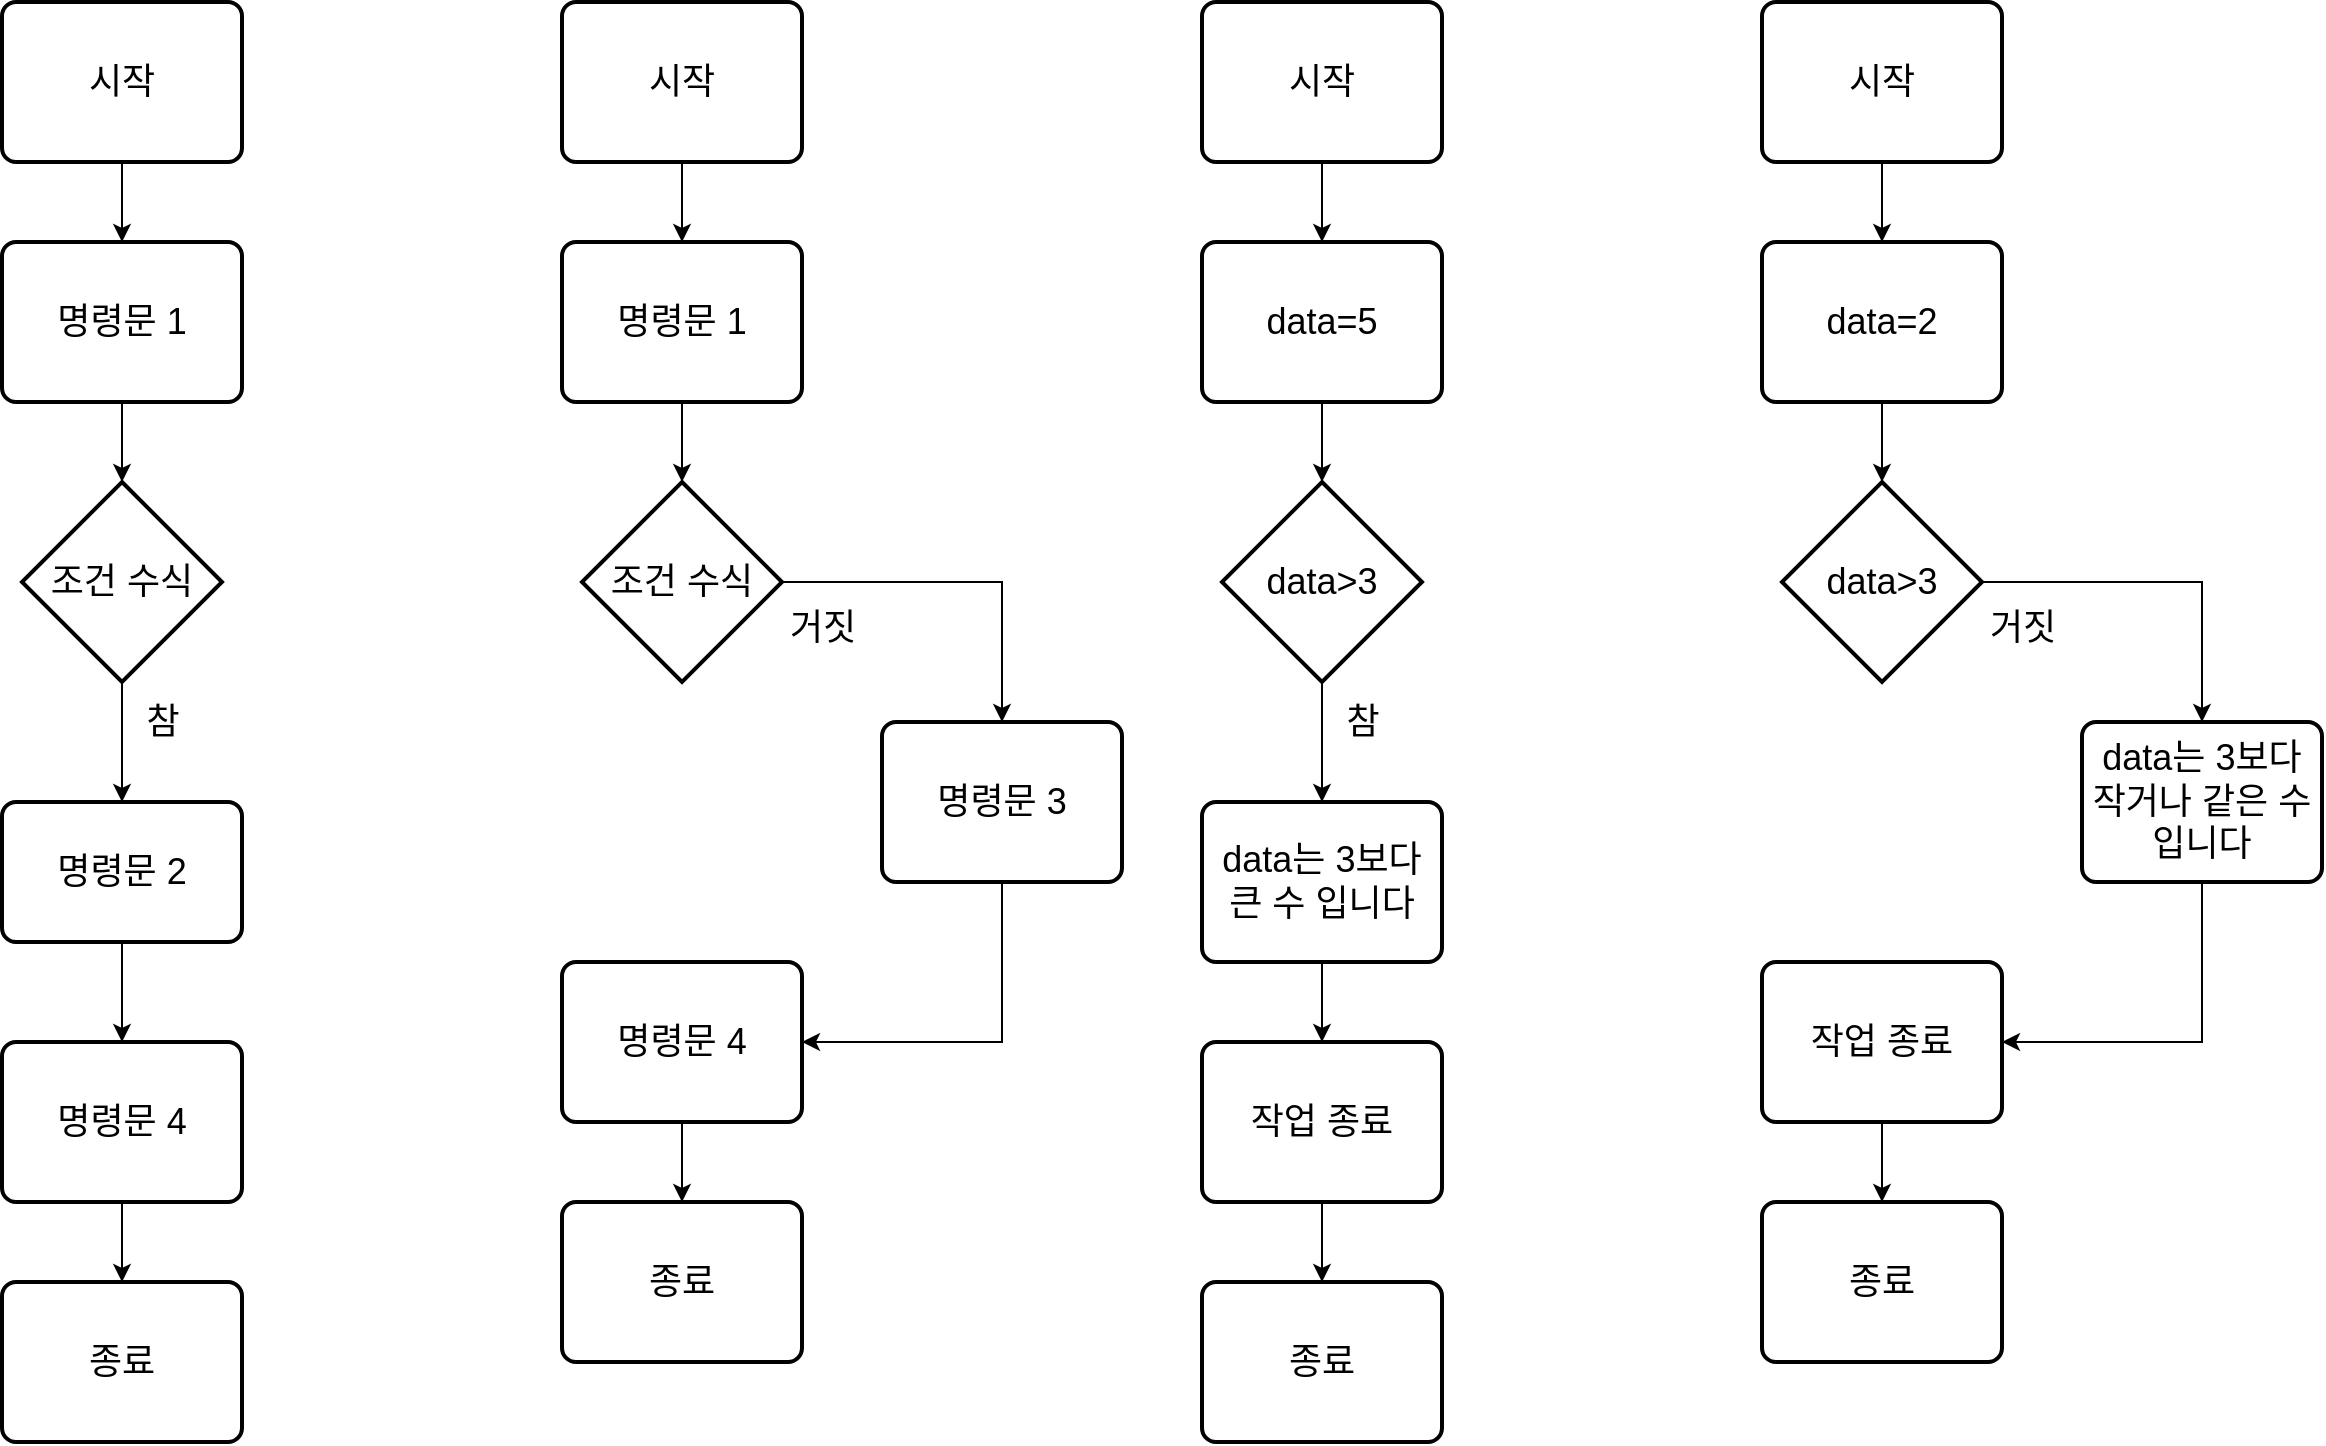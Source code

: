 <mxfile version="24.7.6">
  <diagram name="페이지-1" id="5iYa75iAvnSAS26XuTEB">
    <mxGraphModel dx="1221" dy="733" grid="1" gridSize="10" guides="1" tooltips="1" connect="1" arrows="1" fold="1" page="1" pageScale="1" pageWidth="1169" pageHeight="827" math="0" shadow="0">
      <root>
        <mxCell id="0" />
        <mxCell id="1" parent="0" />
        <mxCell id="q9IKn5R6Y4CoZHb4cSiv-56" value="" style="group" vertex="1" connectable="0" parent="1">
          <mxGeometry x="80" y="40" width="1160" height="720" as="geometry" />
        </mxCell>
        <mxCell id="q9IKn5R6Y4CoZHb4cSiv-28" value="" style="group" vertex="1" connectable="0" parent="q9IKn5R6Y4CoZHb4cSiv-56">
          <mxGeometry width="560" height="720" as="geometry" />
        </mxCell>
        <mxCell id="q9IKn5R6Y4CoZHb4cSiv-11" value="명령문 3" style="rounded=1;whiteSpace=wrap;html=1;absoluteArcSize=1;arcSize=14;strokeWidth=2;fontSize=18;" vertex="1" parent="q9IKn5R6Y4CoZHb4cSiv-28">
          <mxGeometry x="440" y="360" width="120" height="80" as="geometry" />
        </mxCell>
        <mxCell id="q9IKn5R6Y4CoZHb4cSiv-27" value="" style="group" vertex="1" connectable="0" parent="q9IKn5R6Y4CoZHb4cSiv-28">
          <mxGeometry width="440" height="720" as="geometry" />
        </mxCell>
        <mxCell id="q9IKn5R6Y4CoZHb4cSiv-2" style="edgeStyle=orthogonalEdgeStyle;rounded=0;orthogonalLoop=1;jettySize=auto;html=1;" edge="1" parent="q9IKn5R6Y4CoZHb4cSiv-27" source="q9IKn5R6Y4CoZHb4cSiv-3" target="q9IKn5R6Y4CoZHb4cSiv-4">
          <mxGeometry relative="1" as="geometry" />
        </mxCell>
        <mxCell id="q9IKn5R6Y4CoZHb4cSiv-3" value="시작" style="rounded=1;whiteSpace=wrap;html=1;absoluteArcSize=1;arcSize=14;strokeWidth=2;fontSize=18;" vertex="1" parent="q9IKn5R6Y4CoZHb4cSiv-27">
          <mxGeometry x="280" width="120" height="80" as="geometry" />
        </mxCell>
        <mxCell id="q9IKn5R6Y4CoZHb4cSiv-4" value="명령문 1" style="rounded=1;whiteSpace=wrap;html=1;absoluteArcSize=1;arcSize=14;strokeWidth=2;fontSize=18;" vertex="1" parent="q9IKn5R6Y4CoZHb4cSiv-27">
          <mxGeometry x="280" y="120" width="120" height="80" as="geometry" />
        </mxCell>
        <mxCell id="q9IKn5R6Y4CoZHb4cSiv-6" value="조건 수식" style="strokeWidth=2;html=1;shape=mxgraph.flowchart.decision;whiteSpace=wrap;fontSize=18;" vertex="1" parent="q9IKn5R6Y4CoZHb4cSiv-27">
          <mxGeometry x="290" y="240" width="100" height="100" as="geometry" />
        </mxCell>
        <mxCell id="q9IKn5R6Y4CoZHb4cSiv-7" style="edgeStyle=orthogonalEdgeStyle;rounded=0;orthogonalLoop=1;jettySize=auto;html=1;exitX=0.5;exitY=1;exitDx=0;exitDy=0;entryX=0.5;entryY=0;entryDx=0;entryDy=0;entryPerimeter=0;" edge="1" parent="q9IKn5R6Y4CoZHb4cSiv-27" source="q9IKn5R6Y4CoZHb4cSiv-4" target="q9IKn5R6Y4CoZHb4cSiv-6">
          <mxGeometry relative="1" as="geometry" />
        </mxCell>
        <mxCell id="q9IKn5R6Y4CoZHb4cSiv-12" style="edgeStyle=orthogonalEdgeStyle;rounded=0;orthogonalLoop=1;jettySize=auto;html=1;exitX=0.5;exitY=1;exitDx=0;exitDy=0;entryX=0.5;entryY=0;entryDx=0;entryDy=0;" edge="1" parent="q9IKn5R6Y4CoZHb4cSiv-27" source="q9IKn5R6Y4CoZHb4cSiv-13">
          <mxGeometry relative="1" as="geometry">
            <mxPoint x="340" y="600" as="targetPoint" />
          </mxGeometry>
        </mxCell>
        <mxCell id="q9IKn5R6Y4CoZHb4cSiv-13" value="명령문 4" style="rounded=1;whiteSpace=wrap;html=1;absoluteArcSize=1;arcSize=14;strokeWidth=2;fontSize=18;" vertex="1" parent="q9IKn5R6Y4CoZHb4cSiv-27">
          <mxGeometry x="280" y="480" width="120" height="80" as="geometry" />
        </mxCell>
        <mxCell id="q9IKn5R6Y4CoZHb4cSiv-14" value="종료" style="rounded=1;whiteSpace=wrap;html=1;absoluteArcSize=1;arcSize=14;strokeWidth=2;fontSize=18;" vertex="1" parent="q9IKn5R6Y4CoZHb4cSiv-27">
          <mxGeometry x="280" y="600" width="120" height="80" as="geometry" />
        </mxCell>
        <mxCell id="q9IKn5R6Y4CoZHb4cSiv-15" style="edgeStyle=orthogonalEdgeStyle;rounded=0;orthogonalLoop=1;jettySize=auto;html=1;" edge="1" parent="q9IKn5R6Y4CoZHb4cSiv-27" source="q9IKn5R6Y4CoZHb4cSiv-16" target="q9IKn5R6Y4CoZHb4cSiv-17">
          <mxGeometry relative="1" as="geometry" />
        </mxCell>
        <mxCell id="q9IKn5R6Y4CoZHb4cSiv-16" value="시작" style="rounded=1;whiteSpace=wrap;html=1;absoluteArcSize=1;arcSize=14;strokeWidth=2;fontSize=18;" vertex="1" parent="q9IKn5R6Y4CoZHb4cSiv-27">
          <mxGeometry width="120" height="80" as="geometry" />
        </mxCell>
        <mxCell id="q9IKn5R6Y4CoZHb4cSiv-17" value="명령문 1" style="rounded=1;whiteSpace=wrap;html=1;absoluteArcSize=1;arcSize=14;strokeWidth=2;fontSize=18;" vertex="1" parent="q9IKn5R6Y4CoZHb4cSiv-27">
          <mxGeometry y="120" width="120" height="80" as="geometry" />
        </mxCell>
        <mxCell id="q9IKn5R6Y4CoZHb4cSiv-18" style="edgeStyle=orthogonalEdgeStyle;rounded=0;orthogonalLoop=1;jettySize=auto;html=1;exitX=0.5;exitY=1;exitDx=0;exitDy=0;exitPerimeter=0;entryX=0.5;entryY=0;entryDx=0;entryDy=0;" edge="1" parent="q9IKn5R6Y4CoZHb4cSiv-27" source="q9IKn5R6Y4CoZHb4cSiv-19" target="q9IKn5R6Y4CoZHb4cSiv-26">
          <mxGeometry relative="1" as="geometry">
            <mxPoint x="70" y="380" as="targetPoint" />
          </mxGeometry>
        </mxCell>
        <mxCell id="q9IKn5R6Y4CoZHb4cSiv-19" value="조건 수식" style="strokeWidth=2;html=1;shape=mxgraph.flowchart.decision;whiteSpace=wrap;fontSize=18;" vertex="1" parent="q9IKn5R6Y4CoZHb4cSiv-27">
          <mxGeometry x="10" y="240" width="100" height="100" as="geometry" />
        </mxCell>
        <mxCell id="q9IKn5R6Y4CoZHb4cSiv-20" style="edgeStyle=orthogonalEdgeStyle;rounded=0;orthogonalLoop=1;jettySize=auto;html=1;exitX=0.5;exitY=1;exitDx=0;exitDy=0;entryX=0.5;entryY=0;entryDx=0;entryDy=0;entryPerimeter=0;" edge="1" parent="q9IKn5R6Y4CoZHb4cSiv-27" source="q9IKn5R6Y4CoZHb4cSiv-17" target="q9IKn5R6Y4CoZHb4cSiv-19">
          <mxGeometry relative="1" as="geometry" />
        </mxCell>
        <mxCell id="q9IKn5R6Y4CoZHb4cSiv-21" style="edgeStyle=orthogonalEdgeStyle;rounded=0;orthogonalLoop=1;jettySize=auto;html=1;exitX=0.5;exitY=1;exitDx=0;exitDy=0;entryX=0.5;entryY=0;entryDx=0;entryDy=0;" edge="1" parent="q9IKn5R6Y4CoZHb4cSiv-27" source="q9IKn5R6Y4CoZHb4cSiv-22" target="q9IKn5R6Y4CoZHb4cSiv-23">
          <mxGeometry relative="1" as="geometry" />
        </mxCell>
        <mxCell id="q9IKn5R6Y4CoZHb4cSiv-22" value="명령문 4" style="rounded=1;whiteSpace=wrap;html=1;absoluteArcSize=1;arcSize=14;strokeWidth=2;fontSize=18;" vertex="1" parent="q9IKn5R6Y4CoZHb4cSiv-27">
          <mxGeometry y="520" width="120" height="80" as="geometry" />
        </mxCell>
        <mxCell id="q9IKn5R6Y4CoZHb4cSiv-23" value="종료" style="rounded=1;whiteSpace=wrap;html=1;absoluteArcSize=1;arcSize=14;strokeWidth=2;fontSize=18;" vertex="1" parent="q9IKn5R6Y4CoZHb4cSiv-27">
          <mxGeometry y="640" width="120" height="80" as="geometry" />
        </mxCell>
        <mxCell id="q9IKn5R6Y4CoZHb4cSiv-24" value="거짓" style="text;html=1;align=center;verticalAlign=middle;resizable=0;points=[];autosize=1;strokeColor=none;fillColor=none;fontSize=18;" vertex="1" parent="q9IKn5R6Y4CoZHb4cSiv-27">
          <mxGeometry x="380" y="293" width="60" height="40" as="geometry" />
        </mxCell>
        <mxCell id="q9IKn5R6Y4CoZHb4cSiv-25" value="참" style="text;html=1;align=center;verticalAlign=middle;resizable=0;points=[];autosize=1;strokeColor=none;fillColor=none;fontSize=18;" vertex="1" parent="q9IKn5R6Y4CoZHb4cSiv-27">
          <mxGeometry x="60" y="340" width="40" height="40" as="geometry" />
        </mxCell>
        <mxCell id="q9IKn5R6Y4CoZHb4cSiv-54" style="edgeStyle=orthogonalEdgeStyle;rounded=0;orthogonalLoop=1;jettySize=auto;html=1;entryX=0.5;entryY=0;entryDx=0;entryDy=0;" edge="1" parent="q9IKn5R6Y4CoZHb4cSiv-27" source="q9IKn5R6Y4CoZHb4cSiv-26" target="q9IKn5R6Y4CoZHb4cSiv-22">
          <mxGeometry relative="1" as="geometry" />
        </mxCell>
        <mxCell id="q9IKn5R6Y4CoZHb4cSiv-26" value="명령문 2" style="rounded=1;whiteSpace=wrap;html=1;absoluteArcSize=1;arcSize=14;strokeWidth=2;fontSize=18;" vertex="1" parent="q9IKn5R6Y4CoZHb4cSiv-27">
          <mxGeometry y="400" width="120" height="70" as="geometry" />
        </mxCell>
        <mxCell id="q9IKn5R6Y4CoZHb4cSiv-5" style="edgeStyle=orthogonalEdgeStyle;rounded=0;orthogonalLoop=1;jettySize=auto;html=1;exitX=1;exitY=0.5;exitDx=0;exitDy=0;exitPerimeter=0;entryX=0.5;entryY=0;entryDx=0;entryDy=0;entryPerimeter=0;" edge="1" parent="q9IKn5R6Y4CoZHb4cSiv-28" source="q9IKn5R6Y4CoZHb4cSiv-6" target="q9IKn5R6Y4CoZHb4cSiv-11">
          <mxGeometry relative="1" as="geometry">
            <mxPoint x="500" y="370" as="targetPoint" />
          </mxGeometry>
        </mxCell>
        <mxCell id="q9IKn5R6Y4CoZHb4cSiv-10" style="edgeStyle=orthogonalEdgeStyle;rounded=0;orthogonalLoop=1;jettySize=auto;html=1;entryX=1;entryY=0.5;entryDx=0;entryDy=0;exitX=0.5;exitY=1;exitDx=0;exitDy=0;" edge="1" parent="q9IKn5R6Y4CoZHb4cSiv-28" source="q9IKn5R6Y4CoZHb4cSiv-11" target="q9IKn5R6Y4CoZHb4cSiv-13">
          <mxGeometry relative="1" as="geometry">
            <mxPoint x="580" y="520" as="sourcePoint" />
            <mxPoint x="480" y="620" as="targetPoint" />
          </mxGeometry>
        </mxCell>
        <mxCell id="q9IKn5R6Y4CoZHb4cSiv-29" value="" style="group" vertex="1" connectable="0" parent="q9IKn5R6Y4CoZHb4cSiv-56">
          <mxGeometry x="600" width="560" height="720" as="geometry" />
        </mxCell>
        <mxCell id="q9IKn5R6Y4CoZHb4cSiv-30" value="data는 3보다 작거나 같은 수 입니다" style="rounded=1;whiteSpace=wrap;html=1;absoluteArcSize=1;arcSize=14;strokeWidth=2;fontSize=18;" vertex="1" parent="q9IKn5R6Y4CoZHb4cSiv-29">
          <mxGeometry x="440" y="360" width="120" height="80" as="geometry" />
        </mxCell>
        <mxCell id="q9IKn5R6Y4CoZHb4cSiv-31" value="" style="group" vertex="1" connectable="0" parent="q9IKn5R6Y4CoZHb4cSiv-29">
          <mxGeometry width="440" height="720" as="geometry" />
        </mxCell>
        <mxCell id="q9IKn5R6Y4CoZHb4cSiv-32" style="edgeStyle=orthogonalEdgeStyle;rounded=0;orthogonalLoop=1;jettySize=auto;html=1;" edge="1" parent="q9IKn5R6Y4CoZHb4cSiv-31" source="q9IKn5R6Y4CoZHb4cSiv-33" target="q9IKn5R6Y4CoZHb4cSiv-34">
          <mxGeometry relative="1" as="geometry" />
        </mxCell>
        <mxCell id="q9IKn5R6Y4CoZHb4cSiv-33" value="시작" style="rounded=1;whiteSpace=wrap;html=1;absoluteArcSize=1;arcSize=14;strokeWidth=2;fontSize=18;" vertex="1" parent="q9IKn5R6Y4CoZHb4cSiv-31">
          <mxGeometry x="280" width="120" height="80" as="geometry" />
        </mxCell>
        <mxCell id="q9IKn5R6Y4CoZHb4cSiv-34" value="data=2" style="rounded=1;whiteSpace=wrap;html=1;absoluteArcSize=1;arcSize=14;strokeWidth=2;fontSize=18;" vertex="1" parent="q9IKn5R6Y4CoZHb4cSiv-31">
          <mxGeometry x="280" y="120" width="120" height="80" as="geometry" />
        </mxCell>
        <mxCell id="q9IKn5R6Y4CoZHb4cSiv-35" value="data&amp;gt;3" style="strokeWidth=2;html=1;shape=mxgraph.flowchart.decision;whiteSpace=wrap;fontSize=18;" vertex="1" parent="q9IKn5R6Y4CoZHb4cSiv-31">
          <mxGeometry x="290" y="240" width="100" height="100" as="geometry" />
        </mxCell>
        <mxCell id="q9IKn5R6Y4CoZHb4cSiv-36" style="edgeStyle=orthogonalEdgeStyle;rounded=0;orthogonalLoop=1;jettySize=auto;html=1;exitX=0.5;exitY=1;exitDx=0;exitDy=0;entryX=0.5;entryY=0;entryDx=0;entryDy=0;entryPerimeter=0;" edge="1" parent="q9IKn5R6Y4CoZHb4cSiv-31" source="q9IKn5R6Y4CoZHb4cSiv-34" target="q9IKn5R6Y4CoZHb4cSiv-35">
          <mxGeometry relative="1" as="geometry" />
        </mxCell>
        <mxCell id="q9IKn5R6Y4CoZHb4cSiv-37" style="edgeStyle=orthogonalEdgeStyle;rounded=0;orthogonalLoop=1;jettySize=auto;html=1;exitX=0.5;exitY=1;exitDx=0;exitDy=0;entryX=0.5;entryY=0;entryDx=0;entryDy=0;" edge="1" parent="q9IKn5R6Y4CoZHb4cSiv-31" source="q9IKn5R6Y4CoZHb4cSiv-38">
          <mxGeometry relative="1" as="geometry">
            <mxPoint x="340" y="600" as="targetPoint" />
          </mxGeometry>
        </mxCell>
        <mxCell id="q9IKn5R6Y4CoZHb4cSiv-38" value="작업 종료" style="rounded=1;whiteSpace=wrap;html=1;absoluteArcSize=1;arcSize=14;strokeWidth=2;fontSize=18;" vertex="1" parent="q9IKn5R6Y4CoZHb4cSiv-31">
          <mxGeometry x="280" y="480" width="120" height="80" as="geometry" />
        </mxCell>
        <mxCell id="q9IKn5R6Y4CoZHb4cSiv-39" value="종료" style="rounded=1;whiteSpace=wrap;html=1;absoluteArcSize=1;arcSize=14;strokeWidth=2;fontSize=18;" vertex="1" parent="q9IKn5R6Y4CoZHb4cSiv-31">
          <mxGeometry x="280" y="600" width="120" height="80" as="geometry" />
        </mxCell>
        <mxCell id="q9IKn5R6Y4CoZHb4cSiv-40" style="edgeStyle=orthogonalEdgeStyle;rounded=0;orthogonalLoop=1;jettySize=auto;html=1;" edge="1" parent="q9IKn5R6Y4CoZHb4cSiv-31" source="q9IKn5R6Y4CoZHb4cSiv-41" target="q9IKn5R6Y4CoZHb4cSiv-42">
          <mxGeometry relative="1" as="geometry" />
        </mxCell>
        <mxCell id="q9IKn5R6Y4CoZHb4cSiv-41" value="시작" style="rounded=1;whiteSpace=wrap;html=1;absoluteArcSize=1;arcSize=14;strokeWidth=2;fontSize=18;" vertex="1" parent="q9IKn5R6Y4CoZHb4cSiv-31">
          <mxGeometry width="120" height="80" as="geometry" />
        </mxCell>
        <mxCell id="q9IKn5R6Y4CoZHb4cSiv-42" value="data=5" style="rounded=1;whiteSpace=wrap;html=1;absoluteArcSize=1;arcSize=14;strokeWidth=2;fontSize=18;" vertex="1" parent="q9IKn5R6Y4CoZHb4cSiv-31">
          <mxGeometry y="120" width="120" height="80" as="geometry" />
        </mxCell>
        <mxCell id="q9IKn5R6Y4CoZHb4cSiv-43" style="edgeStyle=orthogonalEdgeStyle;rounded=0;orthogonalLoop=1;jettySize=auto;html=1;exitX=0.5;exitY=1;exitDx=0;exitDy=0;exitPerimeter=0;entryX=0.5;entryY=0;entryDx=0;entryDy=0;" edge="1" parent="q9IKn5R6Y4CoZHb4cSiv-31" source="q9IKn5R6Y4CoZHb4cSiv-44" target="q9IKn5R6Y4CoZHb4cSiv-51">
          <mxGeometry relative="1" as="geometry">
            <mxPoint x="70" y="380" as="targetPoint" />
          </mxGeometry>
        </mxCell>
        <mxCell id="q9IKn5R6Y4CoZHb4cSiv-44" value="data&amp;gt;3" style="strokeWidth=2;html=1;shape=mxgraph.flowchart.decision;whiteSpace=wrap;fontSize=18;" vertex="1" parent="q9IKn5R6Y4CoZHb4cSiv-31">
          <mxGeometry x="10" y="240" width="100" height="100" as="geometry" />
        </mxCell>
        <mxCell id="q9IKn5R6Y4CoZHb4cSiv-45" style="edgeStyle=orthogonalEdgeStyle;rounded=0;orthogonalLoop=1;jettySize=auto;html=1;exitX=0.5;exitY=1;exitDx=0;exitDy=0;entryX=0.5;entryY=0;entryDx=0;entryDy=0;entryPerimeter=0;" edge="1" parent="q9IKn5R6Y4CoZHb4cSiv-31" source="q9IKn5R6Y4CoZHb4cSiv-42" target="q9IKn5R6Y4CoZHb4cSiv-44">
          <mxGeometry relative="1" as="geometry" />
        </mxCell>
        <mxCell id="q9IKn5R6Y4CoZHb4cSiv-46" style="edgeStyle=orthogonalEdgeStyle;rounded=0;orthogonalLoop=1;jettySize=auto;html=1;exitX=0.5;exitY=1;exitDx=0;exitDy=0;entryX=0.5;entryY=0;entryDx=0;entryDy=0;" edge="1" parent="q9IKn5R6Y4CoZHb4cSiv-31" source="q9IKn5R6Y4CoZHb4cSiv-47" target="q9IKn5R6Y4CoZHb4cSiv-48">
          <mxGeometry relative="1" as="geometry" />
        </mxCell>
        <mxCell id="q9IKn5R6Y4CoZHb4cSiv-47" value="작업 종료" style="rounded=1;whiteSpace=wrap;html=1;absoluteArcSize=1;arcSize=14;strokeWidth=2;fontSize=18;" vertex="1" parent="q9IKn5R6Y4CoZHb4cSiv-31">
          <mxGeometry y="520" width="120" height="80" as="geometry" />
        </mxCell>
        <mxCell id="q9IKn5R6Y4CoZHb4cSiv-48" value="종료" style="rounded=1;whiteSpace=wrap;html=1;absoluteArcSize=1;arcSize=14;strokeWidth=2;fontSize=18;" vertex="1" parent="q9IKn5R6Y4CoZHb4cSiv-31">
          <mxGeometry y="640" width="120" height="80" as="geometry" />
        </mxCell>
        <mxCell id="q9IKn5R6Y4CoZHb4cSiv-49" value="거짓" style="text;html=1;align=center;verticalAlign=middle;resizable=0;points=[];autosize=1;strokeColor=none;fillColor=none;fontSize=18;" vertex="1" parent="q9IKn5R6Y4CoZHb4cSiv-31">
          <mxGeometry x="380" y="293" width="60" height="40" as="geometry" />
        </mxCell>
        <mxCell id="q9IKn5R6Y4CoZHb4cSiv-50" value="참" style="text;html=1;align=center;verticalAlign=middle;resizable=0;points=[];autosize=1;strokeColor=none;fillColor=none;fontSize=18;" vertex="1" parent="q9IKn5R6Y4CoZHb4cSiv-31">
          <mxGeometry x="60" y="340" width="40" height="40" as="geometry" />
        </mxCell>
        <mxCell id="q9IKn5R6Y4CoZHb4cSiv-55" value="" style="edgeStyle=orthogonalEdgeStyle;rounded=0;orthogonalLoop=1;jettySize=auto;html=1;" edge="1" parent="q9IKn5R6Y4CoZHb4cSiv-31" source="q9IKn5R6Y4CoZHb4cSiv-51" target="q9IKn5R6Y4CoZHb4cSiv-47">
          <mxGeometry relative="1" as="geometry" />
        </mxCell>
        <mxCell id="q9IKn5R6Y4CoZHb4cSiv-51" value="data는 3보다&lt;div&gt;큰 수 입니다&lt;/div&gt;" style="rounded=1;whiteSpace=wrap;html=1;absoluteArcSize=1;arcSize=14;strokeWidth=2;fontSize=18;" vertex="1" parent="q9IKn5R6Y4CoZHb4cSiv-31">
          <mxGeometry y="400" width="120" height="80" as="geometry" />
        </mxCell>
        <mxCell id="q9IKn5R6Y4CoZHb4cSiv-52" style="edgeStyle=orthogonalEdgeStyle;rounded=0;orthogonalLoop=1;jettySize=auto;html=1;exitX=1;exitY=0.5;exitDx=0;exitDy=0;exitPerimeter=0;entryX=0.5;entryY=0;entryDx=0;entryDy=0;entryPerimeter=0;" edge="1" parent="q9IKn5R6Y4CoZHb4cSiv-29" source="q9IKn5R6Y4CoZHb4cSiv-35" target="q9IKn5R6Y4CoZHb4cSiv-30">
          <mxGeometry relative="1" as="geometry">
            <mxPoint x="500" y="370" as="targetPoint" />
          </mxGeometry>
        </mxCell>
        <mxCell id="q9IKn5R6Y4CoZHb4cSiv-53" style="edgeStyle=orthogonalEdgeStyle;rounded=0;orthogonalLoop=1;jettySize=auto;html=1;entryX=1;entryY=0.5;entryDx=0;entryDy=0;exitX=0.5;exitY=1;exitDx=0;exitDy=0;" edge="1" parent="q9IKn5R6Y4CoZHb4cSiv-29" source="q9IKn5R6Y4CoZHb4cSiv-30" target="q9IKn5R6Y4CoZHb4cSiv-38">
          <mxGeometry relative="1" as="geometry">
            <mxPoint x="580" y="520" as="sourcePoint" />
            <mxPoint x="480" y="620" as="targetPoint" />
          </mxGeometry>
        </mxCell>
      </root>
    </mxGraphModel>
  </diagram>
</mxfile>
